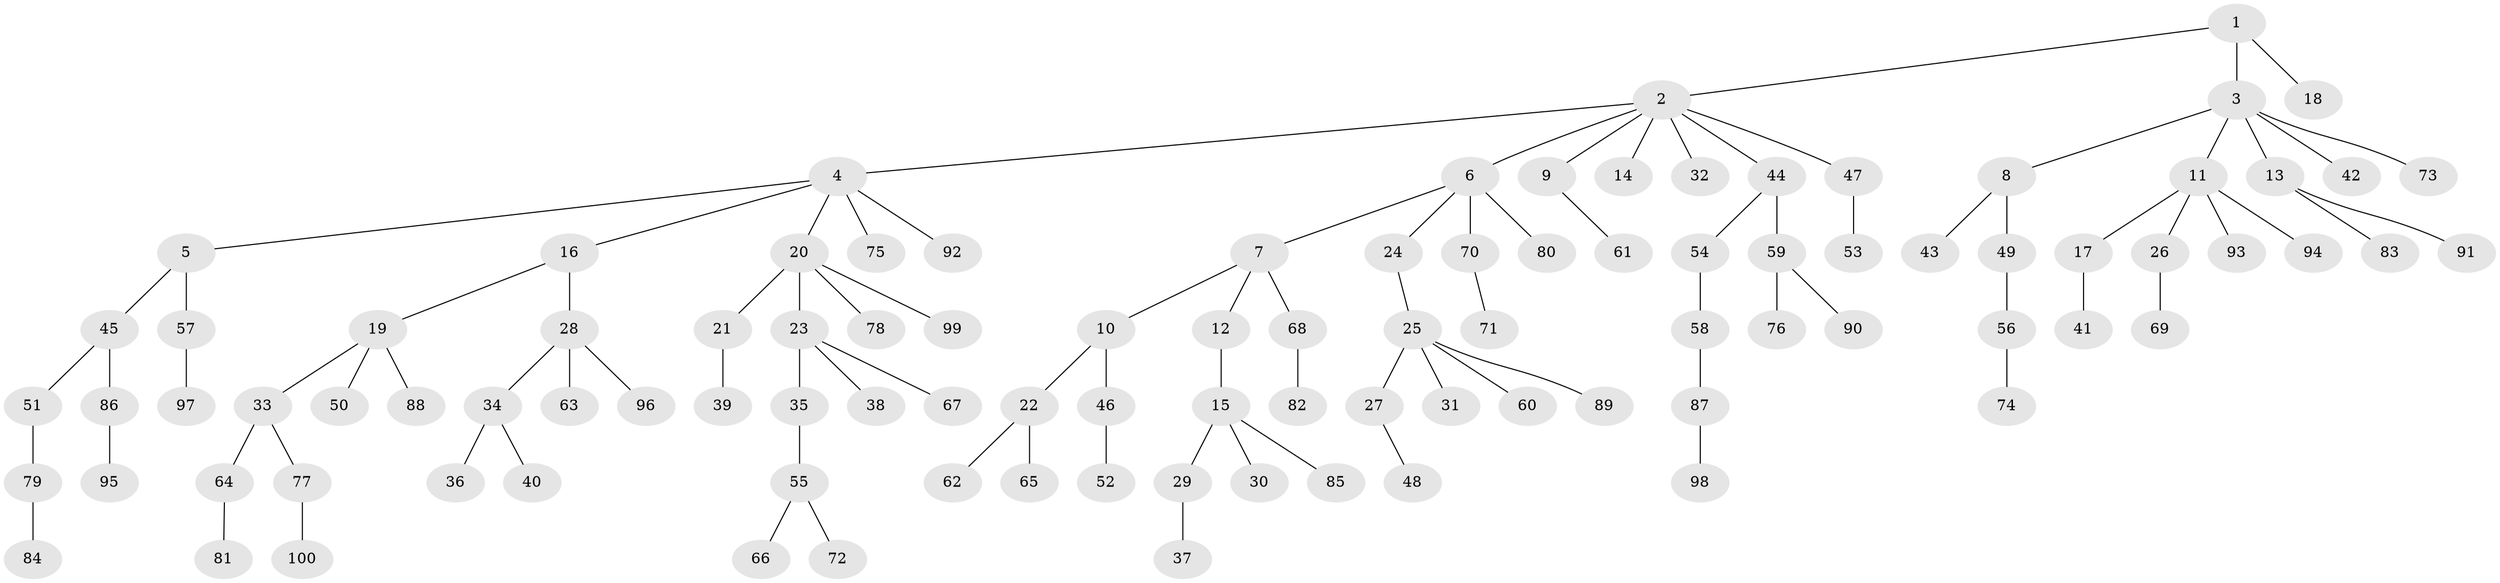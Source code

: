 // Generated by graph-tools (version 1.1) at 2025/38/02/21/25 10:38:55]
// undirected, 100 vertices, 99 edges
graph export_dot {
graph [start="1"]
  node [color=gray90,style=filled];
  1;
  2;
  3;
  4;
  5;
  6;
  7;
  8;
  9;
  10;
  11;
  12;
  13;
  14;
  15;
  16;
  17;
  18;
  19;
  20;
  21;
  22;
  23;
  24;
  25;
  26;
  27;
  28;
  29;
  30;
  31;
  32;
  33;
  34;
  35;
  36;
  37;
  38;
  39;
  40;
  41;
  42;
  43;
  44;
  45;
  46;
  47;
  48;
  49;
  50;
  51;
  52;
  53;
  54;
  55;
  56;
  57;
  58;
  59;
  60;
  61;
  62;
  63;
  64;
  65;
  66;
  67;
  68;
  69;
  70;
  71;
  72;
  73;
  74;
  75;
  76;
  77;
  78;
  79;
  80;
  81;
  82;
  83;
  84;
  85;
  86;
  87;
  88;
  89;
  90;
  91;
  92;
  93;
  94;
  95;
  96;
  97;
  98;
  99;
  100;
  1 -- 2;
  1 -- 3;
  1 -- 18;
  2 -- 4;
  2 -- 6;
  2 -- 9;
  2 -- 14;
  2 -- 32;
  2 -- 44;
  2 -- 47;
  3 -- 8;
  3 -- 11;
  3 -- 13;
  3 -- 42;
  3 -- 73;
  4 -- 5;
  4 -- 16;
  4 -- 20;
  4 -- 75;
  4 -- 92;
  5 -- 45;
  5 -- 57;
  6 -- 7;
  6 -- 24;
  6 -- 70;
  6 -- 80;
  7 -- 10;
  7 -- 12;
  7 -- 68;
  8 -- 43;
  8 -- 49;
  9 -- 61;
  10 -- 22;
  10 -- 46;
  11 -- 17;
  11 -- 26;
  11 -- 93;
  11 -- 94;
  12 -- 15;
  13 -- 83;
  13 -- 91;
  15 -- 29;
  15 -- 30;
  15 -- 85;
  16 -- 19;
  16 -- 28;
  17 -- 41;
  19 -- 33;
  19 -- 50;
  19 -- 88;
  20 -- 21;
  20 -- 23;
  20 -- 78;
  20 -- 99;
  21 -- 39;
  22 -- 62;
  22 -- 65;
  23 -- 35;
  23 -- 38;
  23 -- 67;
  24 -- 25;
  25 -- 27;
  25 -- 31;
  25 -- 60;
  25 -- 89;
  26 -- 69;
  27 -- 48;
  28 -- 34;
  28 -- 63;
  28 -- 96;
  29 -- 37;
  33 -- 64;
  33 -- 77;
  34 -- 36;
  34 -- 40;
  35 -- 55;
  44 -- 54;
  44 -- 59;
  45 -- 51;
  45 -- 86;
  46 -- 52;
  47 -- 53;
  49 -- 56;
  51 -- 79;
  54 -- 58;
  55 -- 66;
  55 -- 72;
  56 -- 74;
  57 -- 97;
  58 -- 87;
  59 -- 76;
  59 -- 90;
  64 -- 81;
  68 -- 82;
  70 -- 71;
  77 -- 100;
  79 -- 84;
  86 -- 95;
  87 -- 98;
}
